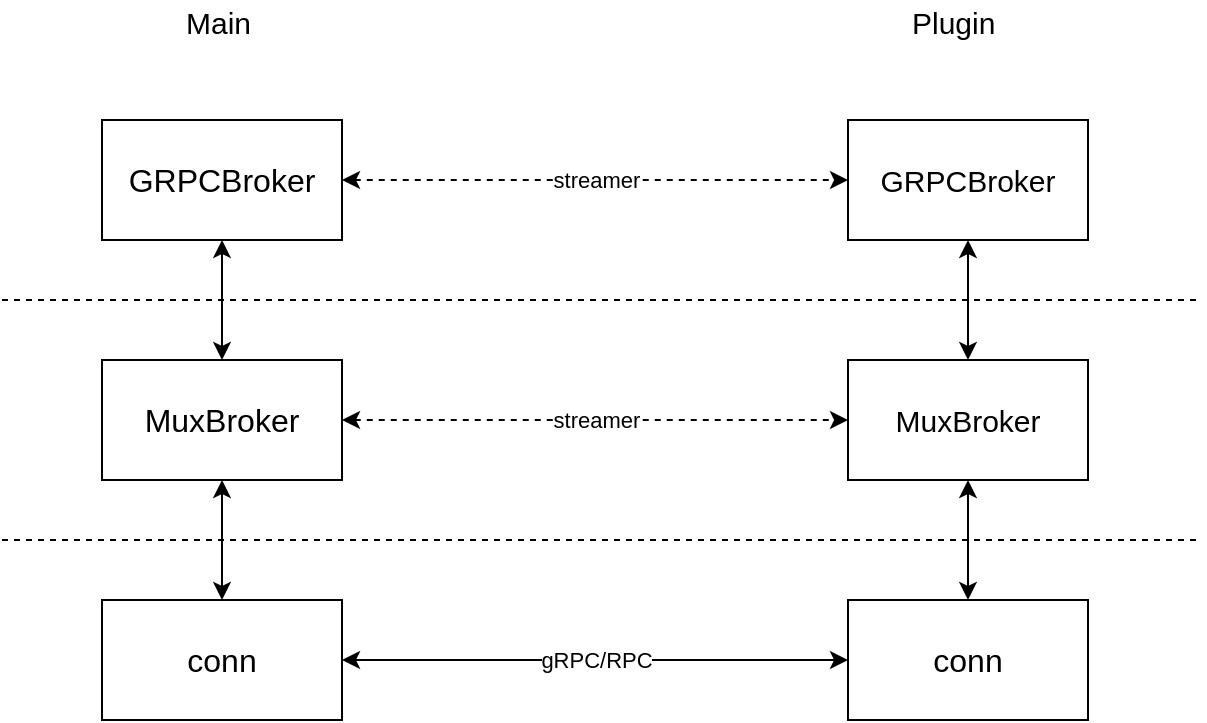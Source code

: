 <mxfile version="10.9.6" type="github"><diagram id="TlZJzSdhr5vYe4xK9-gA" name="Page-1"><mxGraphModel dx="946" dy="567" grid="1" gridSize="10" guides="1" tooltips="1" connect="1" arrows="1" fold="1" page="1" pageScale="1" pageWidth="827" pageHeight="1169" math="0" shadow="0"><root><mxCell id="0"/><mxCell id="1" parent="0"/><mxCell id="sn4w9L69QXdtUUtEWVGo-1" value="" style="endArrow=none;html=1;dashed=1;" parent="1" edge="1"><mxGeometry width="50" height="50" relative="1" as="geometry"><mxPoint x="80" y="220" as="sourcePoint"/><mxPoint x="680" y="220" as="targetPoint"/></mxGeometry></mxCell><mxCell id="sn4w9L69QXdtUUtEWVGo-25" style="edgeStyle=orthogonalEdgeStyle;rounded=0;orthogonalLoop=1;jettySize=auto;html=1;exitX=0.5;exitY=1;exitDx=0;exitDy=0;entryX=0.5;entryY=0;entryDx=0;entryDy=0;fontSize=15;startArrow=classic;startFill=1;" parent="1" source="sn4w9L69QXdtUUtEWVGo-2" target="sn4w9L69QXdtUUtEWVGo-3" edge="1"><mxGeometry relative="1" as="geometry"/></mxCell><mxCell id="sn4w9L69QXdtUUtEWVGo-2" value="&lt;span style=&quot;white-space: normal&quot;&gt;&lt;font style=&quot;font-size: 16px&quot;&gt;GRPCBroker&lt;/font&gt;&lt;/span&gt;" style="rounded=0;whiteSpace=wrap;html=1;" parent="1" vertex="1"><mxGeometry x="130" y="130" width="120" height="60" as="geometry"/></mxCell><mxCell id="sn4w9L69QXdtUUtEWVGo-26" style="edgeStyle=orthogonalEdgeStyle;rounded=0;orthogonalLoop=1;jettySize=auto;html=1;exitX=0.5;exitY=1;exitDx=0;exitDy=0;entryX=0.5;entryY=0;entryDx=0;entryDy=0;startArrow=classic;startFill=1;fontSize=15;" parent="1" source="sn4w9L69QXdtUUtEWVGo-3" target="sn4w9L69QXdtUUtEWVGo-4" edge="1"><mxGeometry relative="1" as="geometry"/></mxCell><mxCell id="sn4w9L69QXdtUUtEWVGo-3" value="&lt;span style=&quot;white-space: normal&quot;&gt;&lt;font style=&quot;font-size: 16px&quot;&gt;MuxBroker&lt;/font&gt;&lt;/span&gt;" style="rounded=0;whiteSpace=wrap;html=1;" parent="1" vertex="1"><mxGeometry x="130" y="250" width="120" height="60" as="geometry"/></mxCell><mxCell id="sn4w9L69QXdtUUtEWVGo-4" value="&lt;font style=&quot;font-size: 16px&quot;&gt;conn&lt;/font&gt;" style="rounded=0;whiteSpace=wrap;html=1;" parent="1" vertex="1"><mxGeometry x="130" y="370" width="120" height="60" as="geometry"/></mxCell><mxCell id="sn4w9L69QXdtUUtEWVGo-5" value="" style="endArrow=none;html=1;dashed=1;" parent="1" edge="1"><mxGeometry width="50" height="50" relative="1" as="geometry"><mxPoint x="80" y="340" as="sourcePoint"/><mxPoint x="680" y="340" as="targetPoint"/></mxGeometry></mxCell><mxCell id="sn4w9L69QXdtUUtEWVGo-27" style="edgeStyle=orthogonalEdgeStyle;rounded=0;orthogonalLoop=1;jettySize=auto;html=1;exitX=0.5;exitY=1;exitDx=0;exitDy=0;entryX=0.5;entryY=0;entryDx=0;entryDy=0;startArrow=classic;startFill=1;fontSize=15;" parent="1" source="sn4w9L69QXdtUUtEWVGo-7" target="sn4w9L69QXdtUUtEWVGo-8" edge="1"><mxGeometry relative="1" as="geometry"/></mxCell><mxCell id="sn4w9L69QXdtUUtEWVGo-7" value="GRPCBroker" style="rounded=0;whiteSpace=wrap;html=1;fontSize=15;" parent="1" vertex="1"><mxGeometry x="503" y="130" width="120" height="60" as="geometry"/></mxCell><mxCell id="sn4w9L69QXdtUUtEWVGo-28" style="edgeStyle=orthogonalEdgeStyle;rounded=0;orthogonalLoop=1;jettySize=auto;html=1;exitX=0.5;exitY=1;exitDx=0;exitDy=0;startArrow=classic;startFill=1;fontSize=15;" parent="1" source="sn4w9L69QXdtUUtEWVGo-8" target="sn4w9L69QXdtUUtEWVGo-9" edge="1"><mxGeometry relative="1" as="geometry"/></mxCell><mxCell id="sn4w9L69QXdtUUtEWVGo-8" value="&lt;span style=&quot;white-space: normal&quot;&gt;&lt;font style=&quot;font-size: 15px&quot;&gt;MuxBroker&lt;/font&gt;&lt;/span&gt;" style="rounded=0;whiteSpace=wrap;html=1;" parent="1" vertex="1"><mxGeometry x="503" y="250" width="120" height="60" as="geometry"/></mxCell><mxCell id="sn4w9L69QXdtUUtEWVGo-9" value="&lt;font style=&quot;font-size: 16px&quot;&gt;conn&lt;/font&gt;" style="rounded=0;whiteSpace=wrap;html=1;" parent="1" vertex="1"><mxGeometry x="503" y="370" width="120" height="60" as="geometry"/></mxCell><mxCell id="sn4w9L69QXdtUUtEWVGo-11" value="gRPC/RPC" style="endArrow=classic;startArrow=classic;html=1;entryX=0;entryY=0.5;entryDx=0;entryDy=0;exitX=1;exitY=0.5;exitDx=0;exitDy=0;" parent="1" source="sn4w9L69QXdtUUtEWVGo-4" target="sn4w9L69QXdtUUtEWVGo-9" edge="1"><mxGeometry width="50" height="50" relative="1" as="geometry"><mxPoint x="120" y="500" as="sourcePoint"/><mxPoint x="170" y="450" as="targetPoint"/></mxGeometry></mxCell><mxCell id="sn4w9L69QXdtUUtEWVGo-14" value="streamer" style="endArrow=classic;startArrow=classic;html=1;entryX=0;entryY=0.5;entryDx=0;entryDy=0;exitX=1;exitY=0.5;exitDx=0;exitDy=0;dashed=1;" parent="1" source="sn4w9L69QXdtUUtEWVGo-3" target="sn4w9L69QXdtUUtEWVGo-8" edge="1"><mxGeometry width="50" height="50" relative="1" as="geometry"><mxPoint x="260" y="410" as="sourcePoint"/><mxPoint x="513" y="410" as="targetPoint"/></mxGeometry></mxCell><mxCell id="sn4w9L69QXdtUUtEWVGo-16" value="streamer" style="endArrow=classic;startArrow=classic;html=1;entryX=0;entryY=0.5;entryDx=0;entryDy=0;exitX=1;exitY=0.5;exitDx=0;exitDy=0;dashed=1;" parent="1" source="sn4w9L69QXdtUUtEWVGo-2" target="sn4w9L69QXdtUUtEWVGo-7" edge="1"><mxGeometry width="50" height="50" relative="1" as="geometry"><mxPoint x="270" y="420" as="sourcePoint"/><mxPoint x="523" y="420" as="targetPoint"/></mxGeometry></mxCell><mxCell id="mbsteOByD5NAqXBotte2-1" value="Main" style="text;html=1;resizable=0;points=[];autosize=1;align=left;verticalAlign=top;spacingTop=-4;fontSize=15;" vertex="1" parent="1"><mxGeometry x="170" y="70" width="50" height="20" as="geometry"/></mxCell><mxCell id="mbsteOByD5NAqXBotte2-2" value="Plugin" style="text;html=1;resizable=0;points=[];autosize=1;align=left;verticalAlign=top;spacingTop=-4;fontSize=15;" vertex="1" parent="1"><mxGeometry x="533" y="70" width="60" height="20" as="geometry"/></mxCell></root></mxGraphModel></diagram></mxfile>